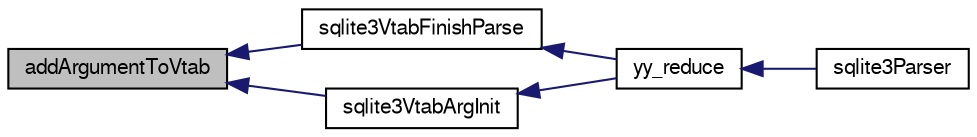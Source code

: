 digraph "addArgumentToVtab"
{
  edge [fontname="FreeSans",fontsize="10",labelfontname="FreeSans",labelfontsize="10"];
  node [fontname="FreeSans",fontsize="10",shape=record];
  rankdir="LR";
  Node2883 [label="addArgumentToVtab",height=0.2,width=0.4,color="black", fillcolor="grey75", style="filled", fontcolor="black"];
  Node2883 -> Node2884 [dir="back",color="midnightblue",fontsize="10",style="solid",fontname="FreeSans"];
  Node2884 [label="sqlite3VtabFinishParse",height=0.2,width=0.4,color="black", fillcolor="white", style="filled",URL="$sqlite3_8c.html#a31979f7a03df3cc53c4189dd1f3ea24c"];
  Node2884 -> Node2885 [dir="back",color="midnightblue",fontsize="10",style="solid",fontname="FreeSans"];
  Node2885 [label="yy_reduce",height=0.2,width=0.4,color="black", fillcolor="white", style="filled",URL="$sqlite3_8c.html#a7c419a9b25711c666a9a2449ef377f14"];
  Node2885 -> Node2886 [dir="back",color="midnightblue",fontsize="10",style="solid",fontname="FreeSans"];
  Node2886 [label="sqlite3Parser",height=0.2,width=0.4,color="black", fillcolor="white", style="filled",URL="$sqlite3_8c.html#a0327d71a5fabe0b6a343d78a2602e72a"];
  Node2883 -> Node2887 [dir="back",color="midnightblue",fontsize="10",style="solid",fontname="FreeSans"];
  Node2887 [label="sqlite3VtabArgInit",height=0.2,width=0.4,color="black", fillcolor="white", style="filled",URL="$sqlite3_8c.html#a60d5a067b6fb18d9d7cd0371c94c73d5"];
  Node2887 -> Node2885 [dir="back",color="midnightblue",fontsize="10",style="solid",fontname="FreeSans"];
}
